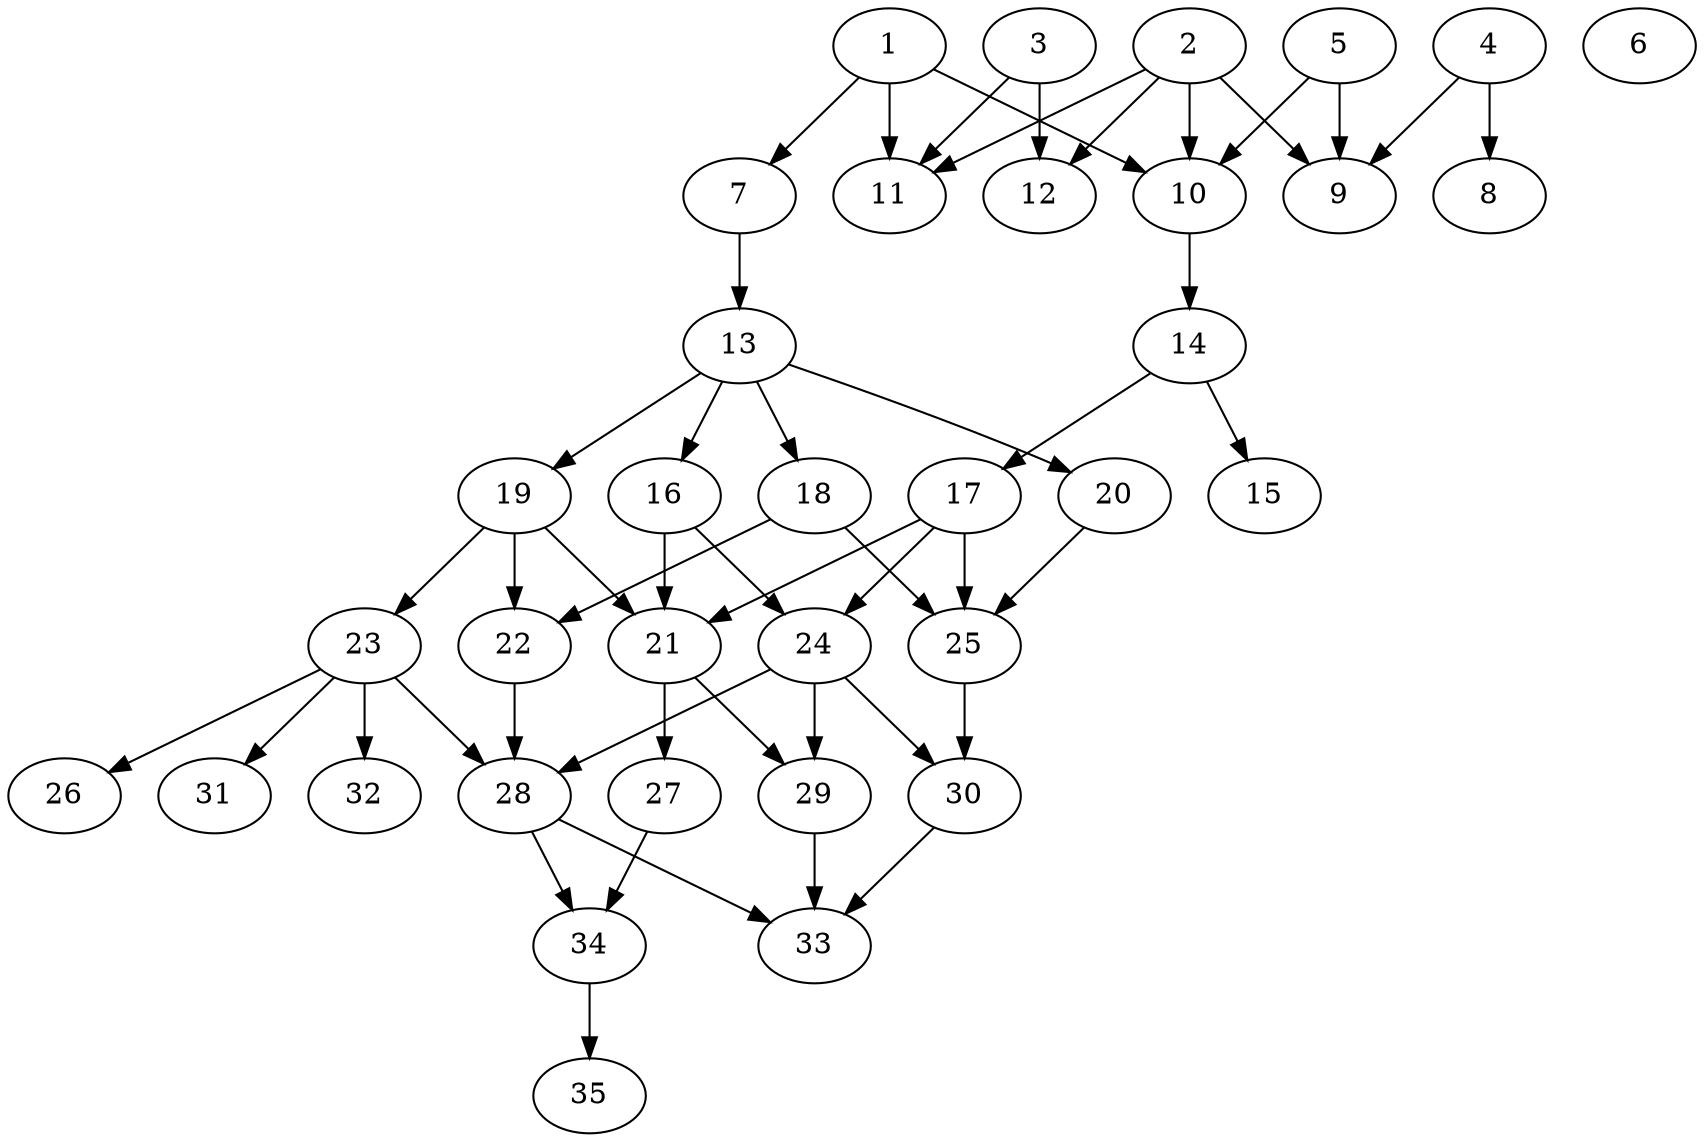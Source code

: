 // DAG (tier=2-normal, mode=data, n=35, ccr=0.438, fat=0.503, density=0.498, regular=0.518, jump=0.162, mindata=2097152, maxdata=16777216)
// DAG automatically generated by daggen at Sun Aug 24 16:33:34 2025
// /home/ermia/Project/Environments/daggen/bin/daggen --dot --ccr 0.438 --fat 0.503 --regular 0.518 --density 0.498 --jump 0.162 --mindata 2097152 --maxdata 16777216 -n 35 
digraph G {
  1 [size="85943520626952416", alpha="0.16", expect_size="42971760313476208"]
  1 -> 7 [size ="2249051873476608"]
  1 -> 10 [size ="2249051873476608"]
  1 -> 11 [size ="2249051873476608"]
  2 [size="52983776909009112", alpha="0.04", expect_size="26491888454504556"]
  2 -> 9 [size ="971032387125248"]
  2 -> 10 [size ="971032387125248"]
  2 -> 11 [size ="971032387125248"]
  2 -> 12 [size ="971032387125248"]
  3 [size="433051701023003008", alpha="0.18", expect_size="216525850511501504"]
  3 -> 11 [size ="171003661516800"]
  3 -> 12 [size ="171003661516800"]
  4 [size="2198914988122702872576", alpha="0.04", expect_size="1099457494061351436288"]
  4 -> 8 [size ="1352785522065408"]
  4 -> 9 [size ="1352785522065408"]
  5 [size="57992959122997248000", alpha="0.10", expect_size="28996479561498624000"]
  5 -> 9 [size ="119859786547200"]
  5 -> 10 [size ="119859786547200"]
  6 [size="644399404924534784000", alpha="0.05", expect_size="322199702462267392000"]
  7 [size="46129900955893240", alpha="0.11", expect_size="23064950477946620"]
  7 -> 13 [size ="45384684535808"]
  8 [size="116040346193798608", alpha="0.05", expect_size="58020173096899304"]
  9 [size="803642802553718144", alpha="0.04", expect_size="401821401276859072"]
  10 [size="21844264503322700", alpha="0.04", expect_size="10922132251661350"]
  10 -> 14 [size ="43875515236352"]
  11 [size="924004615952751872", alpha="0.14", expect_size="462002307976375936"]
  12 [size="16131316219845492", alpha="0.10", expect_size="8065658109922746"]
  13 [size="8363824297279488", alpha="0.15", expect_size="4181912148639744"]
  13 -> 16 [size ="316659348799488"]
  13 -> 18 [size ="316659348799488"]
  13 -> 19 [size ="316659348799488"]
  13 -> 20 [size ="316659348799488"]
  14 [size="14543408763542528", alpha="0.10", expect_size="7271704381771264"]
  14 -> 15 [size ="642106007748608"]
  14 -> 17 [size ="642106007748608"]
  15 [size="7048143414562871", alpha="0.15", expect_size="3524071707281435"]
  16 [size="2600624859569451", alpha="0.13", expect_size="1300312429784725"]
  16 -> 21 [size ="74444206768128"]
  16 -> 24 [size ="74444206768128"]
  17 [size="1675132571371551326208", alpha="0.14", expect_size="837566285685775663104"]
  17 -> 21 [size ="1128381894623232"]
  17 -> 24 [size ="1128381894623232"]
  17 -> 25 [size ="1128381894623232"]
  18 [size="71093645718659992", alpha="0.00", expect_size="35546822859329996"]
  18 -> 22 [size ="75900662054912"]
  18 -> 25 [size ="75900662054912"]
  19 [size="224358483514984759296", alpha="0.13", expect_size="112179241757492379648"]
  19 -> 21 [size ="295382651240448"]
  19 -> 22 [size ="295382651240448"]
  19 -> 23 [size ="295382651240448"]
  20 [size="19119714750105984", alpha="0.13", expect_size="9559857375052992"]
  20 -> 25 [size ="477411921625088"]
  21 [size="1684434871894519040", alpha="0.07", expect_size="842217435947259520"]
  21 -> 27 [size ="1878890117070848"]
  21 -> 29 [size ="1878890117070848"]
  22 [size="821806399643032192", alpha="0.00", expect_size="410903199821516096"]
  22 -> 28 [size ="614232743739392"]
  23 [size="28462295814740176", alpha="0.09", expect_size="14231147907370088"]
  23 -> 26 [size ="481470665719808"]
  23 -> 28 [size ="481470665719808"]
  23 -> 31 [size ="481470665719808"]
  23 -> 32 [size ="481470665719808"]
  24 [size="25468960931504040", alpha="0.01", expect_size="12734480465752020"]
  24 -> 28 [size ="496327628685312"]
  24 -> 29 [size ="496327628685312"]
  24 -> 30 [size ="496327628685312"]
  25 [size="2432157541732752293888", alpha="0.17", expect_size="1216078770866376146944"]
  25 -> 30 [size ="1446830944550912"]
  26 [size="145130874792556101632", alpha="0.10", expect_size="72565437396278050816"]
  27 [size="1557094084300128000", alpha="0.19", expect_size="778547042150064000"]
  27 -> 34 [size ="856060835397632"]
  28 [size="145709056963751584", alpha="0.01", expect_size="72854528481875792"]
  28 -> 33 [size ="124922152091648"]
  28 -> 34 [size ="124922152091648"]
  29 [size="315238776348722368", alpha="0.20", expect_size="157619388174361184"]
  29 -> 33 [size ="768590974287872"]
  30 [size="478452504231388643328", alpha="0.16", expect_size="239226252115694321664"]
  30 -> 33 [size ="489383371210752"]
  31 [size="8167291807377655", alpha="0.11", expect_size="4083645903688827"]
  32 [size="966714162849850368", alpha="0.06", expect_size="483357081424925184"]
  33 [size="9776029492176748", alpha="0.10", expect_size="4888014746088374"]
  34 [size="6580998177820766208", alpha="0.11", expect_size="3290499088910383104"]
  34 -> 35 [size ="2155275331043328"]
  35 [size="648135256681481472", alpha="0.14", expect_size="324067628340740736"]
}